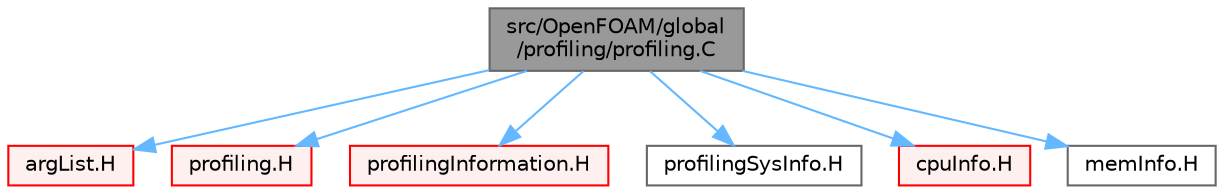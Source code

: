 digraph "src/OpenFOAM/global/profiling/profiling.C"
{
 // LATEX_PDF_SIZE
  bgcolor="transparent";
  edge [fontname=Helvetica,fontsize=10,labelfontname=Helvetica,labelfontsize=10];
  node [fontname=Helvetica,fontsize=10,shape=box,height=0.2,width=0.4];
  Node1 [id="Node000001",label="src/OpenFOAM/global\l/profiling/profiling.C",height=0.2,width=0.4,color="gray40", fillcolor="grey60", style="filled", fontcolor="black",tooltip=" "];
  Node1 -> Node2 [id="edge1_Node000001_Node000002",color="steelblue1",style="solid",tooltip=" "];
  Node2 [id="Node000002",label="argList.H",height=0.2,width=0.4,color="red", fillcolor="#FFF0F0", style="filled",URL="$argList_8H.html",tooltip=" "];
  Node1 -> Node157 [id="edge2_Node000001_Node000157",color="steelblue1",style="solid",tooltip=" "];
  Node157 [id="Node000157",label="profiling.H",height=0.2,width=0.4,color="red", fillcolor="#FFF0F0", style="filled",URL="$profiling_8H.html",tooltip=" "];
  Node1 -> Node264 [id="edge3_Node000001_Node000264",color="steelblue1",style="solid",tooltip=" "];
  Node264 [id="Node000264",label="profilingInformation.H",height=0.2,width=0.4,color="red", fillcolor="#FFF0F0", style="filled",URL="$profilingInformation_8H.html",tooltip=" "];
  Node1 -> Node265 [id="edge4_Node000001_Node000265",color="steelblue1",style="solid",tooltip=" "];
  Node265 [id="Node000265",label="profilingSysInfo.H",height=0.2,width=0.4,color="grey40", fillcolor="white", style="filled",URL="$profilingSysInfo_8H.html",tooltip=" "];
  Node1 -> Node266 [id="edge5_Node000001_Node000266",color="steelblue1",style="solid",tooltip=" "];
  Node266 [id="Node000266",label="cpuInfo.H",height=0.2,width=0.4,color="red", fillcolor="#FFF0F0", style="filled",URL="$cpuInfo_8H.html",tooltip=" "];
  Node1 -> Node267 [id="edge6_Node000001_Node000267",color="steelblue1",style="solid",tooltip=" "];
  Node267 [id="Node000267",label="memInfo.H",height=0.2,width=0.4,color="grey40", fillcolor="white", style="filled",URL="$memInfo_8H.html",tooltip=" "];
}

